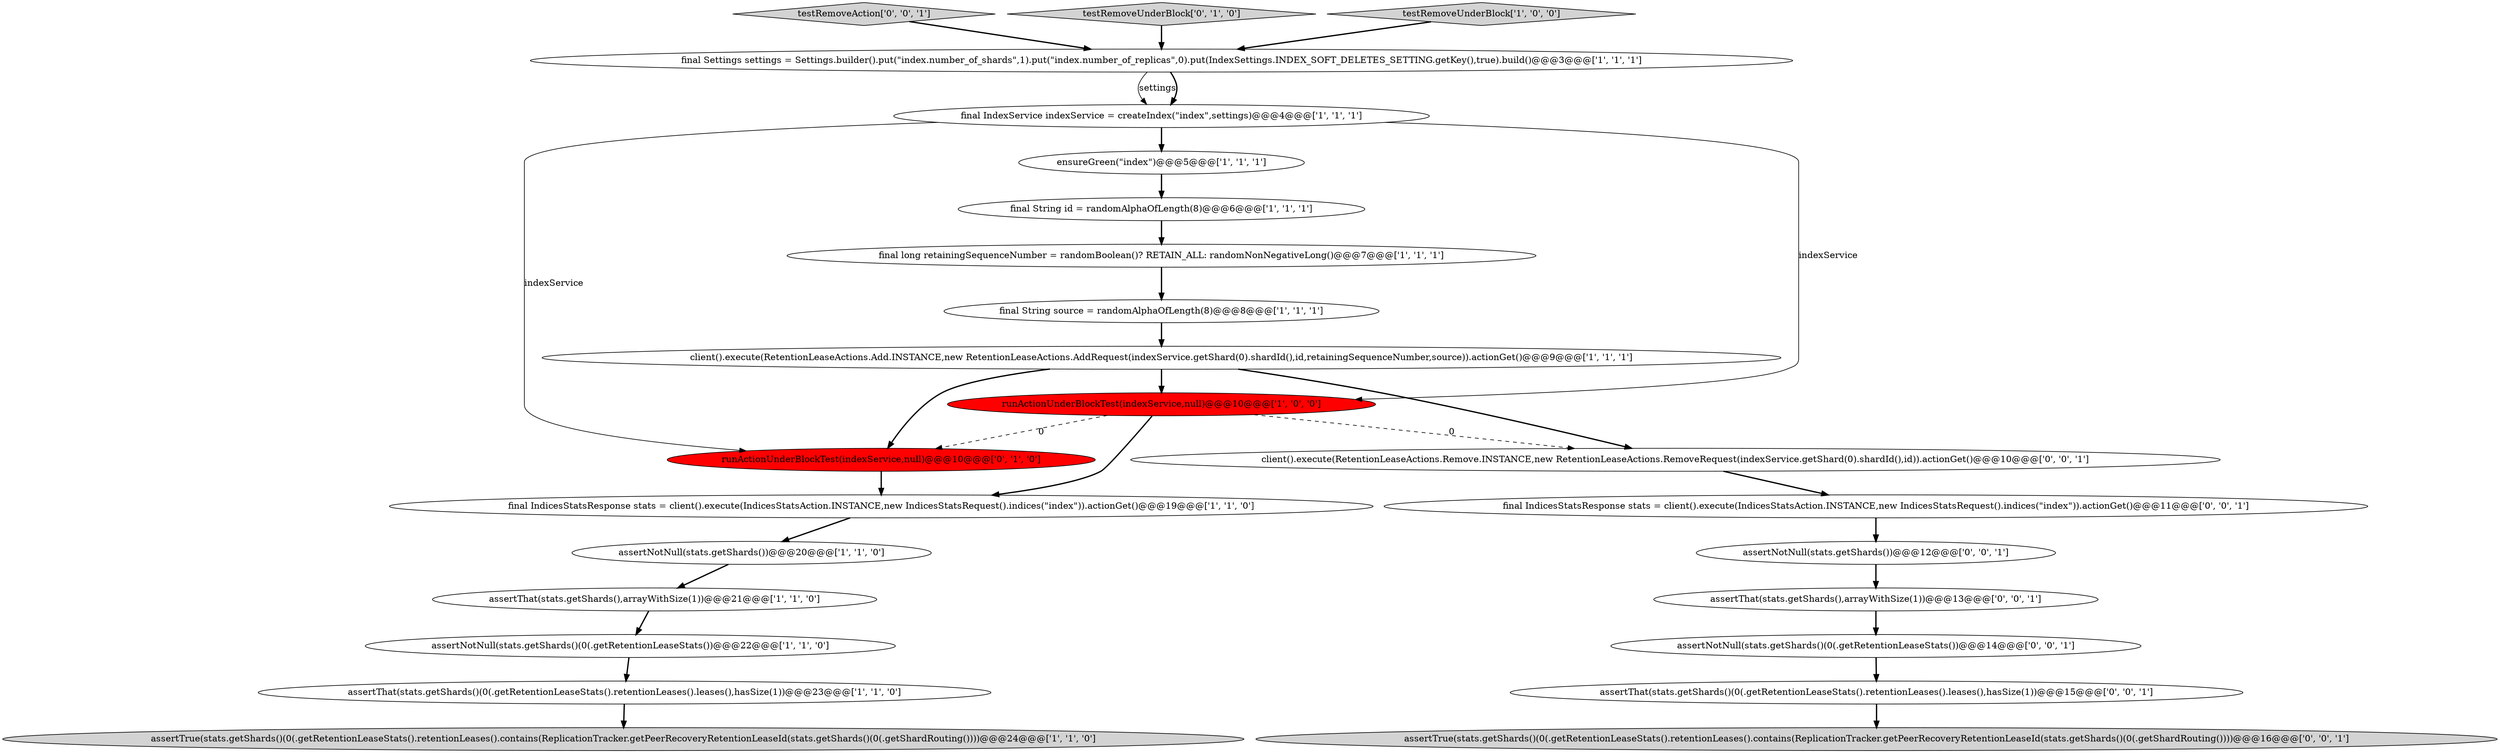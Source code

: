 digraph {
14 [style = filled, label = "runActionUnderBlockTest(indexService,null)@@@10@@@['1', '0', '0']", fillcolor = red, shape = ellipse image = "AAA1AAABBB1BBB"];
8 [style = filled, label = "final IndicesStatsResponse stats = client().execute(IndicesStatsAction.INSTANCE,new IndicesStatsRequest().indices(\"index\")).actionGet()@@@19@@@['1', '1', '0']", fillcolor = white, shape = ellipse image = "AAA0AAABBB1BBB"];
20 [style = filled, label = "assertTrue(stats.getShards()(0(.getRetentionLeaseStats().retentionLeases().contains(ReplicationTracker.getPeerRecoveryRetentionLeaseId(stats.getShards()(0(.getShardRouting())))@@@16@@@['0', '0', '1']", fillcolor = lightgray, shape = ellipse image = "AAA0AAABBB3BBB"];
24 [style = filled, label = "assertNotNull(stats.getShards()(0(.getRetentionLeaseStats())@@@14@@@['0', '0', '1']", fillcolor = white, shape = ellipse image = "AAA0AAABBB3BBB"];
19 [style = filled, label = "testRemoveAction['0', '0', '1']", fillcolor = lightgray, shape = diamond image = "AAA0AAABBB3BBB"];
2 [style = filled, label = "assertNotNull(stats.getShards())@@@20@@@['1', '1', '0']", fillcolor = white, shape = ellipse image = "AAA0AAABBB1BBB"];
1 [style = filled, label = "ensureGreen(\"index\")@@@5@@@['1', '1', '1']", fillcolor = white, shape = ellipse image = "AAA0AAABBB1BBB"];
17 [style = filled, label = "assertThat(stats.getShards(),arrayWithSize(1))@@@13@@@['0', '0', '1']", fillcolor = white, shape = ellipse image = "AAA0AAABBB3BBB"];
7 [style = filled, label = "final String source = randomAlphaOfLength(8)@@@8@@@['1', '1', '1']", fillcolor = white, shape = ellipse image = "AAA0AAABBB1BBB"];
15 [style = filled, label = "runActionUnderBlockTest(indexService,null)@@@10@@@['0', '1', '0']", fillcolor = red, shape = ellipse image = "AAA1AAABBB2BBB"];
16 [style = filled, label = "testRemoveUnderBlock['0', '1', '0']", fillcolor = lightgray, shape = diamond image = "AAA0AAABBB2BBB"];
23 [style = filled, label = "assertThat(stats.getShards()(0(.getRetentionLeaseStats().retentionLeases().leases(),hasSize(1))@@@15@@@['0', '0', '1']", fillcolor = white, shape = ellipse image = "AAA0AAABBB3BBB"];
11 [style = filled, label = "assertTrue(stats.getShards()(0(.getRetentionLeaseStats().retentionLeases().contains(ReplicationTracker.getPeerRecoveryRetentionLeaseId(stats.getShards()(0(.getShardRouting())))@@@24@@@['1', '1', '0']", fillcolor = lightgray, shape = ellipse image = "AAA0AAABBB1BBB"];
6 [style = filled, label = "final IndexService indexService = createIndex(\"index\",settings)@@@4@@@['1', '1', '1']", fillcolor = white, shape = ellipse image = "AAA0AAABBB1BBB"];
12 [style = filled, label = "testRemoveUnderBlock['1', '0', '0']", fillcolor = lightgray, shape = diamond image = "AAA0AAABBB1BBB"];
10 [style = filled, label = "assertNotNull(stats.getShards()(0(.getRetentionLeaseStats())@@@22@@@['1', '1', '0']", fillcolor = white, shape = ellipse image = "AAA0AAABBB1BBB"];
21 [style = filled, label = "client().execute(RetentionLeaseActions.Remove.INSTANCE,new RetentionLeaseActions.RemoveRequest(indexService.getShard(0).shardId(),id)).actionGet()@@@10@@@['0', '0', '1']", fillcolor = white, shape = ellipse image = "AAA0AAABBB3BBB"];
5 [style = filled, label = "assertThat(stats.getShards()(0(.getRetentionLeaseStats().retentionLeases().leases(),hasSize(1))@@@23@@@['1', '1', '0']", fillcolor = white, shape = ellipse image = "AAA0AAABBB1BBB"];
3 [style = filled, label = "final Settings settings = Settings.builder().put(\"index.number_of_shards\",1).put(\"index.number_of_replicas\",0).put(IndexSettings.INDEX_SOFT_DELETES_SETTING.getKey(),true).build()@@@3@@@['1', '1', '1']", fillcolor = white, shape = ellipse image = "AAA0AAABBB1BBB"];
0 [style = filled, label = "final long retainingSequenceNumber = randomBoolean()? RETAIN_ALL: randomNonNegativeLong()@@@7@@@['1', '1', '1']", fillcolor = white, shape = ellipse image = "AAA0AAABBB1BBB"];
13 [style = filled, label = "client().execute(RetentionLeaseActions.Add.INSTANCE,new RetentionLeaseActions.AddRequest(indexService.getShard(0).shardId(),id,retainingSequenceNumber,source)).actionGet()@@@9@@@['1', '1', '1']", fillcolor = white, shape = ellipse image = "AAA0AAABBB1BBB"];
22 [style = filled, label = "assertNotNull(stats.getShards())@@@12@@@['0', '0', '1']", fillcolor = white, shape = ellipse image = "AAA0AAABBB3BBB"];
4 [style = filled, label = "final String id = randomAlphaOfLength(8)@@@6@@@['1', '1', '1']", fillcolor = white, shape = ellipse image = "AAA0AAABBB1BBB"];
9 [style = filled, label = "assertThat(stats.getShards(),arrayWithSize(1))@@@21@@@['1', '1', '0']", fillcolor = white, shape = ellipse image = "AAA0AAABBB1BBB"];
18 [style = filled, label = "final IndicesStatsResponse stats = client().execute(IndicesStatsAction.INSTANCE,new IndicesStatsRequest().indices(\"index\")).actionGet()@@@11@@@['0', '0', '1']", fillcolor = white, shape = ellipse image = "AAA0AAABBB3BBB"];
3->6 [style = solid, label="settings"];
7->13 [style = bold, label=""];
16->3 [style = bold, label=""];
1->4 [style = bold, label=""];
23->20 [style = bold, label=""];
3->6 [style = bold, label=""];
2->9 [style = bold, label=""];
9->10 [style = bold, label=""];
6->15 [style = solid, label="indexService"];
14->15 [style = dashed, label="0"];
21->18 [style = bold, label=""];
4->0 [style = bold, label=""];
0->7 [style = bold, label=""];
6->1 [style = bold, label=""];
17->24 [style = bold, label=""];
18->22 [style = bold, label=""];
10->5 [style = bold, label=""];
8->2 [style = bold, label=""];
6->14 [style = solid, label="indexService"];
22->17 [style = bold, label=""];
14->21 [style = dashed, label="0"];
14->8 [style = bold, label=""];
5->11 [style = bold, label=""];
12->3 [style = bold, label=""];
13->15 [style = bold, label=""];
13->21 [style = bold, label=""];
13->14 [style = bold, label=""];
19->3 [style = bold, label=""];
15->8 [style = bold, label=""];
24->23 [style = bold, label=""];
}
